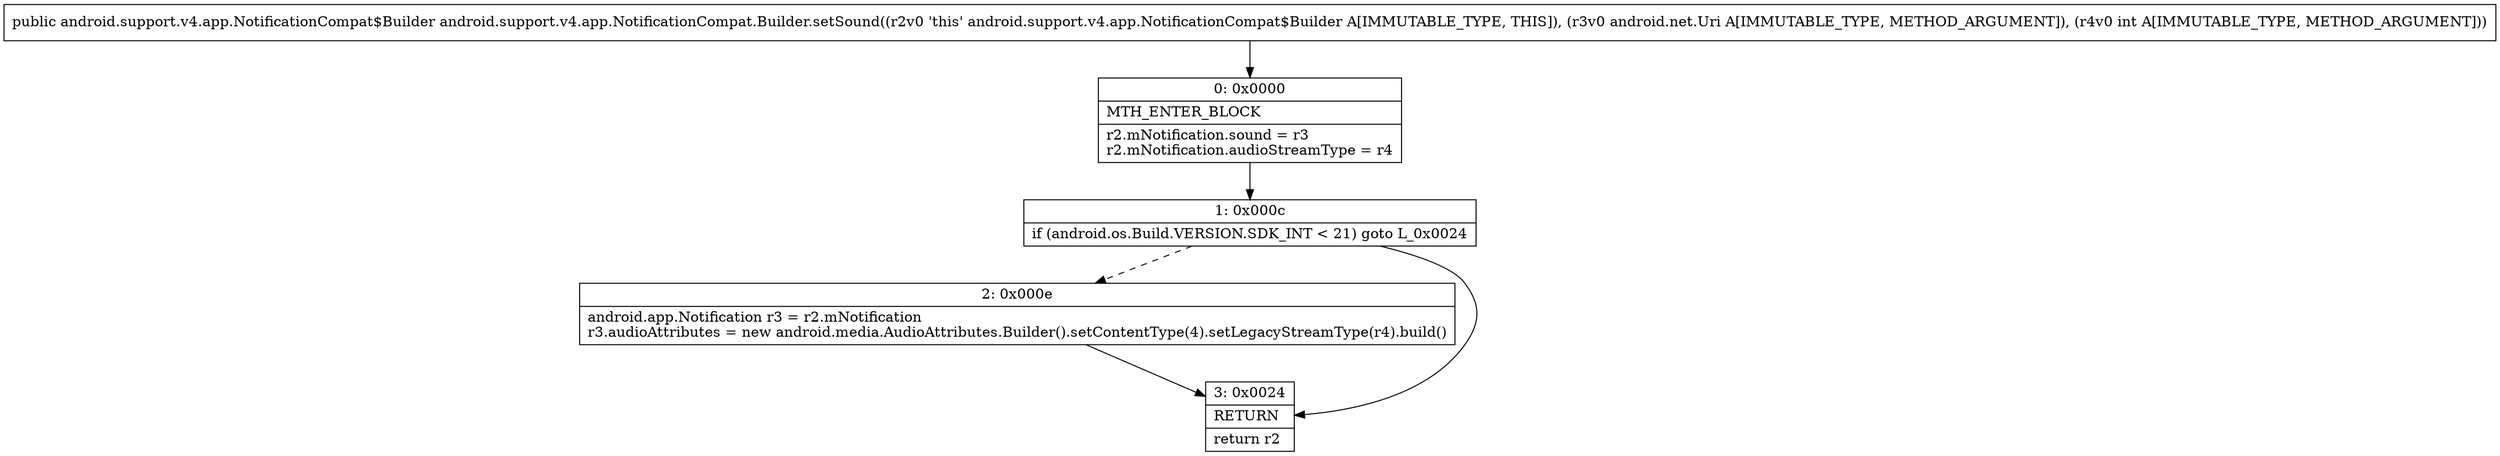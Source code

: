 digraph "CFG forandroid.support.v4.app.NotificationCompat.Builder.setSound(Landroid\/net\/Uri;I)Landroid\/support\/v4\/app\/NotificationCompat$Builder;" {
Node_0 [shape=record,label="{0\:\ 0x0000|MTH_ENTER_BLOCK\l|r2.mNotification.sound = r3\lr2.mNotification.audioStreamType = r4\l}"];
Node_1 [shape=record,label="{1\:\ 0x000c|if (android.os.Build.VERSION.SDK_INT \< 21) goto L_0x0024\l}"];
Node_2 [shape=record,label="{2\:\ 0x000e|android.app.Notification r3 = r2.mNotification\lr3.audioAttributes = new android.media.AudioAttributes.Builder().setContentType(4).setLegacyStreamType(r4).build()\l}"];
Node_3 [shape=record,label="{3\:\ 0x0024|RETURN\l|return r2\l}"];
MethodNode[shape=record,label="{public android.support.v4.app.NotificationCompat$Builder android.support.v4.app.NotificationCompat.Builder.setSound((r2v0 'this' android.support.v4.app.NotificationCompat$Builder A[IMMUTABLE_TYPE, THIS]), (r3v0 android.net.Uri A[IMMUTABLE_TYPE, METHOD_ARGUMENT]), (r4v0 int A[IMMUTABLE_TYPE, METHOD_ARGUMENT])) }"];
MethodNode -> Node_0;
Node_0 -> Node_1;
Node_1 -> Node_2[style=dashed];
Node_1 -> Node_3;
Node_2 -> Node_3;
}

